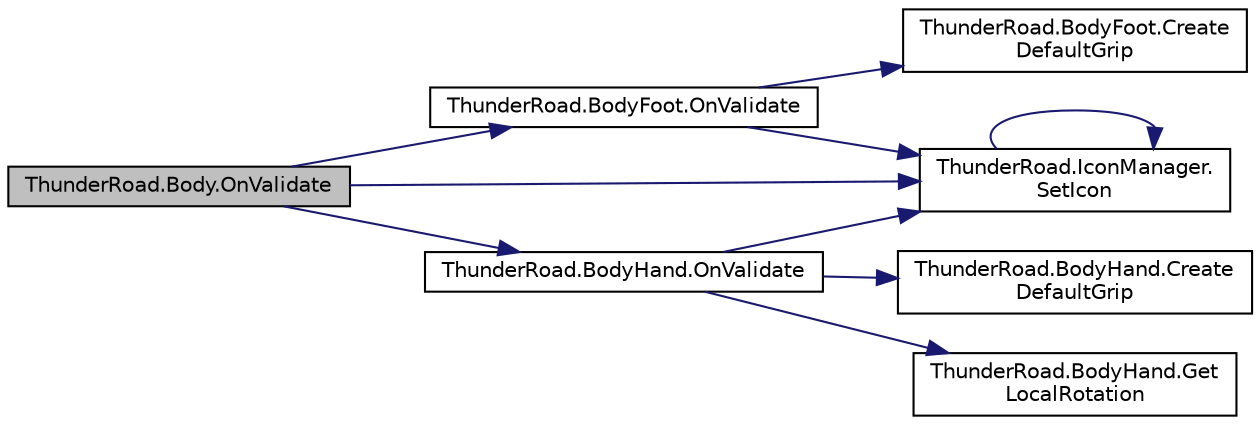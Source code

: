 digraph "ThunderRoad.Body.OnValidate"
{
 // LATEX_PDF_SIZE
  edge [fontname="Helvetica",fontsize="10",labelfontname="Helvetica",labelfontsize="10"];
  node [fontname="Helvetica",fontsize="10",shape=record];
  rankdir="LR";
  Node1 [label="ThunderRoad.Body.OnValidate",height=0.2,width=0.4,color="black", fillcolor="grey75", style="filled", fontcolor="black",tooltip="Called when [validate]."];
  Node1 -> Node2 [color="midnightblue",fontsize="10",style="solid",fontname="Helvetica"];
  Node2 [label="ThunderRoad.BodyFoot.OnValidate",height=0.2,width=0.4,color="black", fillcolor="white", style="filled",URL="$class_thunder_road_1_1_body_foot.html#abc44c846826a3d09af3edfa62a4d8c7d",tooltip="Called when [validate]."];
  Node2 -> Node3 [color="midnightblue",fontsize="10",style="solid",fontname="Helvetica"];
  Node3 [label="ThunderRoad.BodyFoot.Create\lDefaultGrip",height=0.2,width=0.4,color="black", fillcolor="white", style="filled",URL="$class_thunder_road_1_1_body_foot.html#ae2d52b89e569e4be8e214e7e245d182d",tooltip="Creates the default grip."];
  Node2 -> Node4 [color="midnightblue",fontsize="10",style="solid",fontname="Helvetica"];
  Node4 [label="ThunderRoad.IconManager.\lSetIcon",height=0.2,width=0.4,color="black", fillcolor="white", style="filled",URL="$class_thunder_road_1_1_icon_manager.html#a7c768a3eaba901dbaa89665532e4e28c",tooltip="Sets the icon."];
  Node4 -> Node4 [color="midnightblue",fontsize="10",style="solid",fontname="Helvetica"];
  Node1 -> Node5 [color="midnightblue",fontsize="10",style="solid",fontname="Helvetica"];
  Node5 [label="ThunderRoad.BodyHand.OnValidate",height=0.2,width=0.4,color="black", fillcolor="white", style="filled",URL="$class_thunder_road_1_1_body_hand.html#a7c18a080e3f2ab8ff3683b64fe704bb9",tooltip="Called when [validate]."];
  Node5 -> Node6 [color="midnightblue",fontsize="10",style="solid",fontname="Helvetica"];
  Node6 [label="ThunderRoad.BodyHand.Create\lDefaultGrip",height=0.2,width=0.4,color="black", fillcolor="white", style="filled",URL="$class_thunder_road_1_1_body_hand.html#a2b44d35e87f5f51b57f937ac1ed65808",tooltip="Creates the default grip."];
  Node5 -> Node7 [color="midnightblue",fontsize="10",style="solid",fontname="Helvetica"];
  Node7 [label="ThunderRoad.BodyHand.Get\lLocalRotation",height=0.2,width=0.4,color="black", fillcolor="white", style="filled",URL="$class_thunder_road_1_1_body_hand.html#a6c9b30f266324cb6595069d708cf836a",tooltip="Gets the local rotation."];
  Node5 -> Node4 [color="midnightblue",fontsize="10",style="solid",fontname="Helvetica"];
  Node1 -> Node4 [color="midnightblue",fontsize="10",style="solid",fontname="Helvetica"];
}
